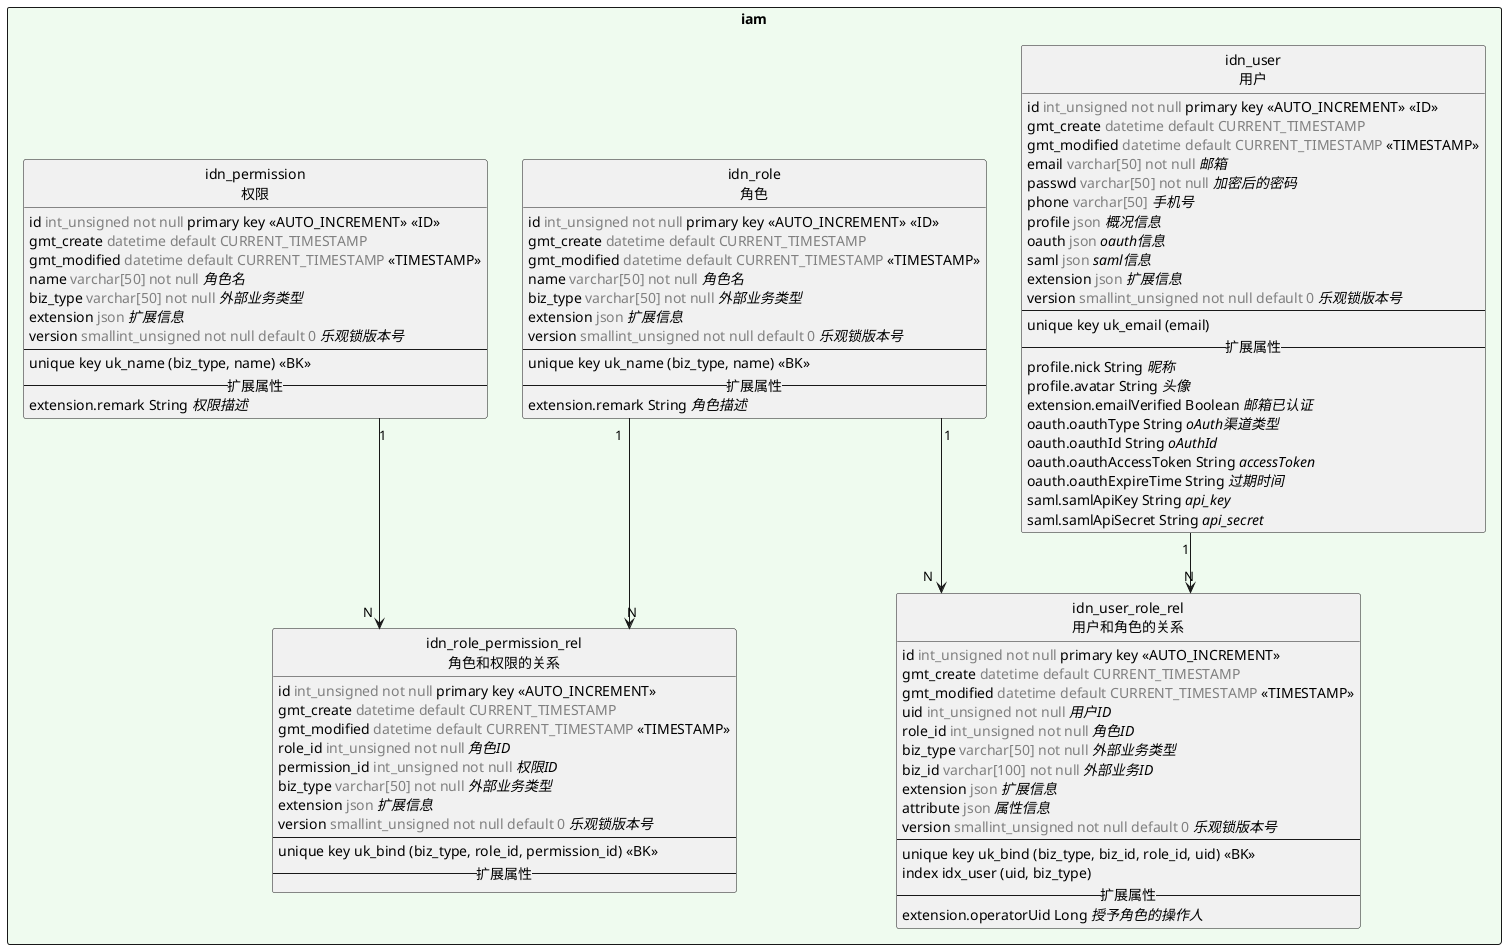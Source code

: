 @startuml

' 如果非视网膜屏，可以注释掉这一行
' skinparam dpi 300

' 定义库关键字
!define Database(name) package name <<Rectangle>>
' 定义表关键字，包括了表名和描述
!define Table(name, do_name, comment) class name as "name\ncomment" << (T,#FFAAAA) >>

' 使用下划线表示不能为null
!define not_null(x) <u>x</u>
' 默认值
!define default(x) <color:gray>default x</color>

!define not_null <color:gray>not null</color>

' 字段类型定义，灰色表示
!define boolean <color:gray>boolean</color>
!define tinyint <color:gray>tinyint</color>
!define tinyint_unsigned <color:gray>tinyint_unsigned</color>
!define smallint <color:gray>smallint</color>
!define smallint_unsigned <color:gray>smallint_unsigned</color>
!define int <color:gray>int</color>
!define int_unsigned <color:gray>int_unsigned</color>
!define bigint <color:gray>bigint</color>
!define bigint_unsigned <color:gray>bigint_unsigned</color>
!define decimal <color:gray>decimal</color>
!define date <color:gray>date</color>
!define datetime <color:gray>datetime</color>
!define timestamp <color:gray>timestamp</color>
!define blob <color:gray>blob</color>
!define text <color:gray>text</color>
!define json <color:gray>json</color>
!define varchar(x) <color:gray>varchar[x]</color>

' 注释，斜体表示
!define comment(x) //x//

' 隐藏图标
hide circle

' 使用直角折线
skinparam linetype ortho

Database(iam) #EFFBEF {

    Table(idn_user, user, 用户) {
        id int_unsigned not_null primary key <<AUTO_INCREMENT>> <<ID>>
        gmt_create datetime default(CURRENT_TIMESTAMP)
        gmt_modified datetime default(CURRENT_TIMESTAMP) <<TIMESTAMP>>
        email varchar(50) not_null comment(邮箱)
        passwd varchar(50) not_null comment(加密后的密码)
        phone varchar(50) comment(手机号)
        profile json comment(概况信息)
        oauth json comment(oauth信息)
        saml json comment(saml信息)
        extension json comment(扩展信息)
        version smallint_unsigned not_null default(0) comment(乐观锁版本号)
        --
        unique key uk_email (email)
        --扩展属性--
        profile.nick String comment(昵称)
        profile.avatar String comment(头像)
        extension.emailVerified Boolean comment(邮箱已认证)
        oauth.oauthType String comment(oAuth渠道类型)
        oauth.oauthId String comment(oAuthId)
        oauth.oauthAccessToken String comment(accessToken)
        oauth.oauthExpireTime String comment(过期时间)
        saml.samlApiKey String comment(api_key)
        saml.samlApiSecret String comment(api_secret)
    }

    Table(idn_role, role, 角色) {
        id int_unsigned not_null primary key <<AUTO_INCREMENT>> <<ID>>
        gmt_create datetime default(CURRENT_TIMESTAMP)
        gmt_modified datetime default(CURRENT_TIMESTAMP) <<TIMESTAMP>>
        name varchar(50) not_null comment(角色名)
        biz_type varchar(50) not_null comment(外部业务类型)
        extension json comment(扩展信息)
        version smallint_unsigned not_null default(0) comment(乐观锁版本号)
        --
        unique key uk_name (biz_type, name) <<BK>>
        --扩展属性--
        extension.remark String comment(角色描述)
    }

    Table(idn_permission, permission, 权限) {
        id int_unsigned not_null primary key <<AUTO_INCREMENT>> <<ID>>
        gmt_create datetime default(CURRENT_TIMESTAMP)
        gmt_modified datetime default(CURRENT_TIMESTAMP) <<TIMESTAMP>>
        name varchar(50) not_null comment(角色名)
        biz_type varchar(50) not_null comment(外部业务类型)
        extension json comment(扩展信息)
        version smallint_unsigned not_null default(0) comment(乐观锁版本号)
        --
        unique key uk_name (biz_type, name) <<BK>>
        --扩展属性--
        extension.remark String comment(权限描述)
    }

    Table(idn_user_role_rel, user_role_rel, 用户和角色的关系) {
        id int_unsigned not_null primary key <<AUTO_INCREMENT>>
        gmt_create datetime default(CURRENT_TIMESTAMP)
        gmt_modified datetime default(CURRENT_TIMESTAMP) <<TIMESTAMP>>
        uid int_unsigned not_null comment(用户ID)
        role_id int_unsigned not_null comment(角色ID)
        biz_type varchar(50) not_null comment(外部业务类型)
        biz_id varchar(100) not_null comment(外部业务ID)
        extension json comment(扩展信息)
        attribute json comment(属性信息)
        version smallint_unsigned not_null default(0) comment(乐观锁版本号)
        --
        unique key uk_bind (biz_type, biz_id, role_id, uid) <<BK>>
        index idx_user (uid, biz_type)
        --扩展属性--
        extension.operatorUid Long comment(授予角色的操作人)
    }

    Table(idn_role_permission_rel, role_permission_rel, 角色和权限的关系) {
        id int_unsigned not_null primary key <<AUTO_INCREMENT>>
        gmt_create datetime default(CURRENT_TIMESTAMP)
        gmt_modified datetime default(CURRENT_TIMESTAMP) <<TIMESTAMP>>
        role_id int_unsigned not_null comment(角色ID)
        permission_id int_unsigned not_null comment(权限ID)
        biz_type varchar(50) not_null comment(外部业务类型)
        extension json comment(扩展信息)
        version smallint_unsigned not_null default(0) comment(乐观锁版本号)
        --
        unique key uk_bind (biz_type, role_id, permission_id) <<BK>>
        --扩展属性--
    }
}

idn_user "1" --> "N" idn_user_role_rel
idn_role "1" --> "N" idn_user_role_rel
idn_role "1" --> "N" idn_role_permission_rel
idn_permission "1" --> "N" idn_role_permission_rel
@enduml